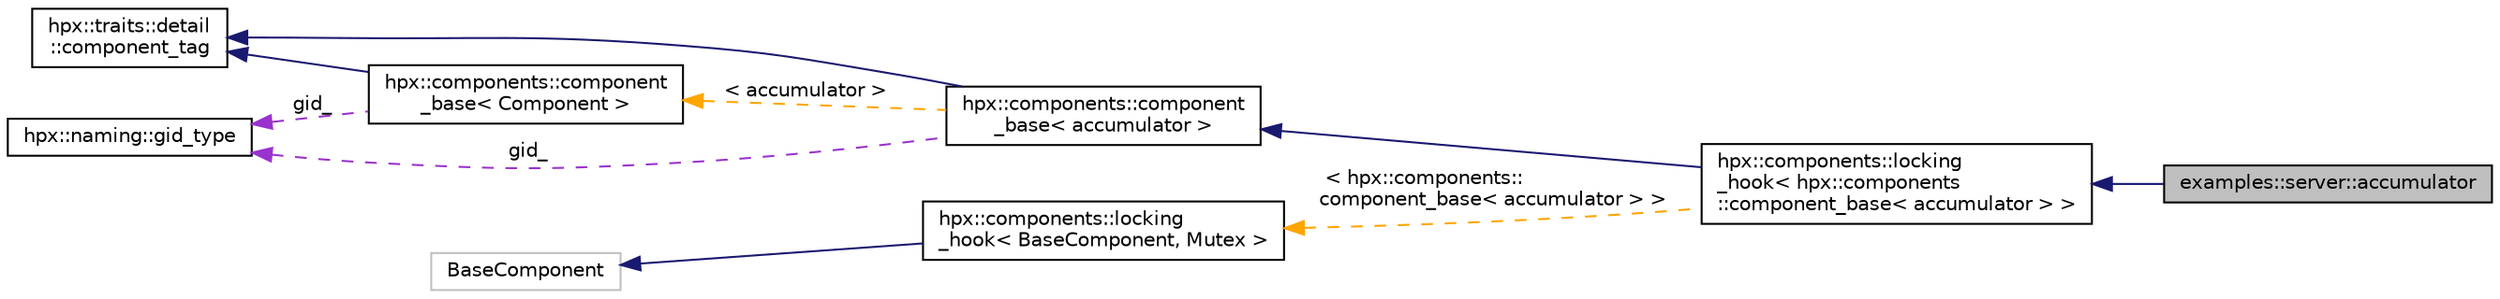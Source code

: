 digraph "examples::server::accumulator"
{
  edge [fontname="Helvetica",fontsize="10",labelfontname="Helvetica",labelfontsize="10"];
  node [fontname="Helvetica",fontsize="10",shape=record];
  rankdir="LR";
  Node7 [label="examples::server::accumulator",height=0.2,width=0.4,color="black", fillcolor="grey75", style="filled", fontcolor="black"];
  Node8 -> Node7 [dir="back",color="midnightblue",fontsize="10",style="solid",fontname="Helvetica"];
  Node8 [label="hpx::components::locking\l_hook\< hpx::components\l::component_base\< accumulator \> \>",height=0.2,width=0.4,color="black", fillcolor="white", style="filled",URL="$d7/de1/structhpx_1_1components_1_1locking__hook.html"];
  Node9 -> Node8 [dir="back",color="midnightblue",fontsize="10",style="solid",fontname="Helvetica"];
  Node9 [label="hpx::components::component\l_base\< accumulator \>",height=0.2,width=0.4,color="black", fillcolor="white", style="filled",URL="$d2/de6/classhpx_1_1components_1_1component__base.html"];
  Node10 -> Node9 [dir="back",color="midnightblue",fontsize="10",style="solid",fontname="Helvetica"];
  Node10 [label="hpx::traits::detail\l::component_tag",height=0.2,width=0.4,color="black", fillcolor="white", style="filled",URL="$d8/d79/structhpx_1_1traits_1_1detail_1_1component__tag.html"];
  Node11 -> Node9 [dir="back",color="darkorchid3",fontsize="10",style="dashed",label=" gid_" ,fontname="Helvetica"];
  Node11 [label="hpx::naming::gid_type",height=0.2,width=0.4,color="black", fillcolor="white", style="filled",URL="$d3/d67/structhpx_1_1naming_1_1gid__type.html",tooltip="Global identifier for components across the HPX system. "];
  Node12 -> Node9 [dir="back",color="orange",fontsize="10",style="dashed",label=" \< accumulator \>" ,fontname="Helvetica"];
  Node12 [label="hpx::components::component\l_base\< Component \>",height=0.2,width=0.4,color="black", fillcolor="white", style="filled",URL="$d2/de6/classhpx_1_1components_1_1component__base.html"];
  Node10 -> Node12 [dir="back",color="midnightblue",fontsize="10",style="solid",fontname="Helvetica"];
  Node11 -> Node12 [dir="back",color="darkorchid3",fontsize="10",style="dashed",label=" gid_" ,fontname="Helvetica"];
  Node13 -> Node8 [dir="back",color="orange",fontsize="10",style="dashed",label=" \< hpx::components::\lcomponent_base\< accumulator \> \>" ,fontname="Helvetica"];
  Node13 [label="hpx::components::locking\l_hook\< BaseComponent, Mutex \>",height=0.2,width=0.4,color="black", fillcolor="white", style="filled",URL="$d7/de1/structhpx_1_1components_1_1locking__hook.html"];
  Node14 -> Node13 [dir="back",color="midnightblue",fontsize="10",style="solid",fontname="Helvetica"];
  Node14 [label="BaseComponent",height=0.2,width=0.4,color="grey75", fillcolor="white", style="filled"];
}
